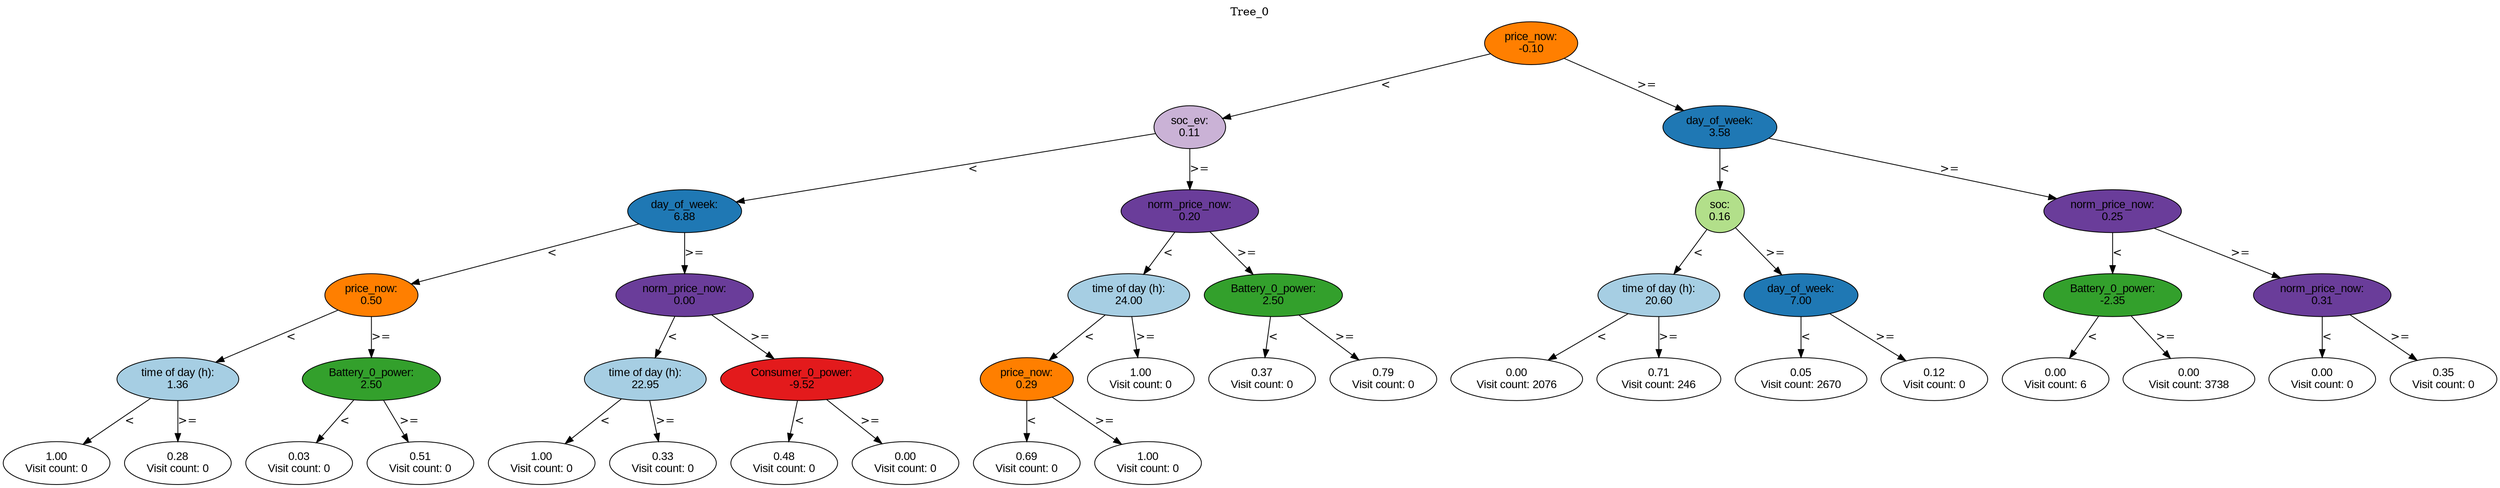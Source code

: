 digraph BST {
    node [fontname="Arial" style=filled colorscheme=paired12];
    0 [ label = "price_now:
-0.10" fillcolor=8];
    1 [ label = "soc_ev:
0.11" fillcolor=9];
    2 [ label = "day_of_week:
6.88" fillcolor=2];
    3 [ label = "price_now:
0.50" fillcolor=8];
    4 [ label = "time of day (h):
1.36" fillcolor=1];
    5 [ label = "1.00
Visit count: 0" fillcolor=white];
    6 [ label = "0.28
Visit count: 0" fillcolor=white];
    7 [ label = "Battery_0_power:
2.50" fillcolor=4];
    8 [ label = "0.03
Visit count: 0" fillcolor=white];
    9 [ label = "0.51
Visit count: 0" fillcolor=white];
    10 [ label = "norm_price_now:
0.00" fillcolor=10];
    11 [ label = "time of day (h):
22.95" fillcolor=1];
    12 [ label = "1.00
Visit count: 0" fillcolor=white];
    13 [ label = "0.33
Visit count: 0" fillcolor=white];
    14 [ label = "Consumer_0_power:
-9.52" fillcolor=6];
    15 [ label = "0.48
Visit count: 0" fillcolor=white];
    16 [ label = "0.00
Visit count: 0" fillcolor=white];
    17 [ label = "norm_price_now:
0.20" fillcolor=10];
    18 [ label = "time of day (h):
24.00" fillcolor=1];
    19 [ label = "price_now:
0.29" fillcolor=8];
    20 [ label = "0.69
Visit count: 0" fillcolor=white];
    21 [ label = "1.00
Visit count: 0" fillcolor=white];
    22 [ label = "1.00
Visit count: 0" fillcolor=white];
    23 [ label = "Battery_0_power:
2.50" fillcolor=4];
    24 [ label = "0.37
Visit count: 0" fillcolor=white];
    25 [ label = "0.79
Visit count: 0" fillcolor=white];
    26 [ label = "day_of_week:
3.58" fillcolor=2];
    27 [ label = "soc:
0.16" fillcolor=3];
    28 [ label = "time of day (h):
20.60" fillcolor=1];
    29 [ label = "0.00
Visit count: 2076" fillcolor=white];
    30 [ label = "0.71
Visit count: 246" fillcolor=white];
    31 [ label = "day_of_week:
7.00" fillcolor=2];
    32 [ label = "0.05
Visit count: 2670" fillcolor=white];
    33 [ label = "0.12
Visit count: 0" fillcolor=white];
    34 [ label = "norm_price_now:
0.25" fillcolor=10];
    35 [ label = "Battery_0_power:
-2.35" fillcolor=4];
    36 [ label = "0.00
Visit count: 6" fillcolor=white];
    37 [ label = "0.00
Visit count: 3738" fillcolor=white];
    38 [ label = "norm_price_now:
0.31" fillcolor=10];
    39 [ label = "0.00
Visit count: 0" fillcolor=white];
    40 [ label = "0.35
Visit count: 0" fillcolor=white];

    0  -> 1[ label = "<"];
    0  -> 26[ label = ">="];
    1  -> 2[ label = "<"];
    1  -> 17[ label = ">="];
    2  -> 3[ label = "<"];
    2  -> 10[ label = ">="];
    3  -> 4[ label = "<"];
    3  -> 7[ label = ">="];
    4  -> 5[ label = "<"];
    4  -> 6[ label = ">="];
    7  -> 8[ label = "<"];
    7  -> 9[ label = ">="];
    10  -> 11[ label = "<"];
    10  -> 14[ label = ">="];
    11  -> 12[ label = "<"];
    11  -> 13[ label = ">="];
    14  -> 15[ label = "<"];
    14  -> 16[ label = ">="];
    17  -> 18[ label = "<"];
    17  -> 23[ label = ">="];
    18  -> 19[ label = "<"];
    18  -> 22[ label = ">="];
    19  -> 20[ label = "<"];
    19  -> 21[ label = ">="];
    23  -> 24[ label = "<"];
    23  -> 25[ label = ">="];
    26  -> 27[ label = "<"];
    26  -> 34[ label = ">="];
    27  -> 28[ label = "<"];
    27  -> 31[ label = ">="];
    28  -> 29[ label = "<"];
    28  -> 30[ label = ">="];
    31  -> 32[ label = "<"];
    31  -> 33[ label = ">="];
    34  -> 35[ label = "<"];
    34  -> 38[ label = ">="];
    35  -> 36[ label = "<"];
    35  -> 37[ label = ">="];
    38  -> 39[ label = "<"];
    38  -> 40[ label = ">="];

    labelloc="t";
    label="Tree_0";
}
